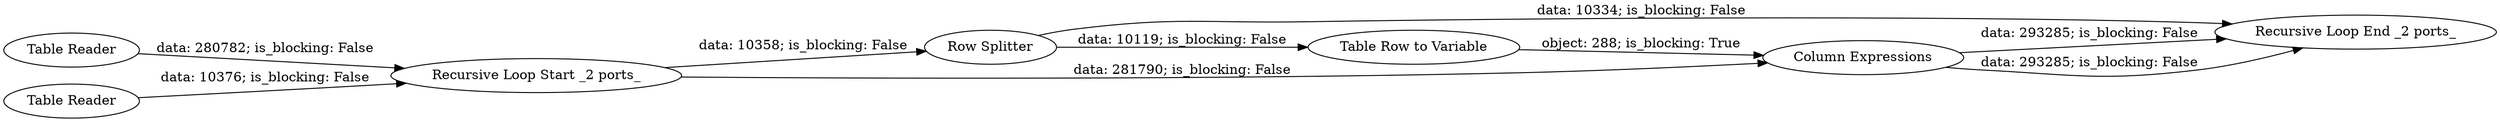 digraph {
	"-6309766440288699185_161" [label="Row Splitter"]
	"-6309766440288699185_160" [label="Recursive Loop Start _2 ports_"]
	"-6309766440288699185_164" [label="Table Reader"]
	"-6309766440288699185_165" [label="Table Reader"]
	"-6309766440288699185_163" [label="Recursive Loop End _2 ports_"]
	"-6309766440288699185_162" [label="Table Row to Variable"]
	"-6309766440288699185_56" [label="Column Expressions"]
	"-6309766440288699185_56" -> "-6309766440288699185_163" [label="data: 293285; is_blocking: False"]
	"-6309766440288699185_161" -> "-6309766440288699185_162" [label="data: 10119; is_blocking: False"]
	"-6309766440288699185_165" -> "-6309766440288699185_160" [label="data: 10376; is_blocking: False"]
	"-6309766440288699185_161" -> "-6309766440288699185_163" [label="data: 10334; is_blocking: False"]
	"-6309766440288699185_162" -> "-6309766440288699185_56" [label="object: 288; is_blocking: True"]
	"-6309766440288699185_160" -> "-6309766440288699185_56" [label="data: 281790; is_blocking: False"]
	"-6309766440288699185_164" -> "-6309766440288699185_160" [label="data: 280782; is_blocking: False"]
	"-6309766440288699185_160" -> "-6309766440288699185_161" [label="data: 10358; is_blocking: False"]
	"-6309766440288699185_56" -> "-6309766440288699185_163" [label="data: 293285; is_blocking: False"]
	rankdir=LR
}
